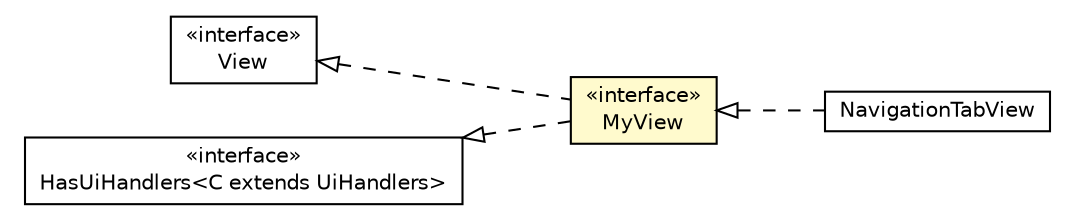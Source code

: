#!/usr/local/bin/dot
#
# Class diagram 
# Generated by UMLGraph version R5_6-24-gf6e263 (http://www.umlgraph.org/)
#

digraph G {
	edge [fontname="Helvetica",fontsize=10,labelfontname="Helvetica",labelfontsize=10];
	node [fontname="Helvetica",fontsize=10,shape=plaintext];
	nodesep=0.25;
	ranksep=0.5;
	rankdir=LR;
	// com.gwtplatform.mvp.client.View
	c266101 [label=<<table title="com.gwtplatform.mvp.client.View" border="0" cellborder="1" cellspacing="0" cellpadding="2" port="p" href="../../../../../../mvp/client/View.html">
		<tr><td><table border="0" cellspacing="0" cellpadding="1">
<tr><td align="center" balign="center"> &#171;interface&#187; </td></tr>
<tr><td align="center" balign="center"> View </td></tr>
		</table></td></tr>
		</table>>, URL="../../../../../../mvp/client/View.html", fontname="Helvetica", fontcolor="black", fontsize=10.0];
	// com.gwtplatform.mvp.client.HasUiHandlers<C extends com.gwtplatform.mvp.client.UiHandlers>
	c266121 [label=<<table title="com.gwtplatform.mvp.client.HasUiHandlers" border="0" cellborder="1" cellspacing="0" cellpadding="2" port="p" href="../../../../../../mvp/client/HasUiHandlers.html">
		<tr><td><table border="0" cellspacing="0" cellpadding="1">
<tr><td align="center" balign="center"> &#171;interface&#187; </td></tr>
<tr><td align="center" balign="center"> HasUiHandlers&lt;C extends UiHandlers&gt; </td></tr>
		</table></td></tr>
		</table>>, URL="../../../../../../mvp/client/HasUiHandlers.html", fontname="Helvetica", fontcolor="black", fontsize=10.0];
	// com.gwtplatform.carstore.client.application.cars.car.navigation.NavigationTabView
	c266345 [label=<<table title="com.gwtplatform.carstore.client.application.cars.car.navigation.NavigationTabView" border="0" cellborder="1" cellspacing="0" cellpadding="2" port="p" href="./NavigationTabView.html">
		<tr><td><table border="0" cellspacing="0" cellpadding="1">
<tr><td align="center" balign="center"> NavigationTabView </td></tr>
		</table></td></tr>
		</table>>, URL="./NavigationTabView.html", fontname="Helvetica", fontcolor="black", fontsize=10.0];
	// com.gwtplatform.carstore.client.application.cars.car.navigation.NavigationTabPresenter.MyView
	c266347 [label=<<table title="com.gwtplatform.carstore.client.application.cars.car.navigation.NavigationTabPresenter.MyView" border="0" cellborder="1" cellspacing="0" cellpadding="2" port="p" bgcolor="lemonChiffon" href="./NavigationTabPresenter.MyView.html">
		<tr><td><table border="0" cellspacing="0" cellpadding="1">
<tr><td align="center" balign="center"> &#171;interface&#187; </td></tr>
<tr><td align="center" balign="center"> MyView </td></tr>
		</table></td></tr>
		</table>>, URL="./NavigationTabPresenter.MyView.html", fontname="Helvetica", fontcolor="black", fontsize=10.0];
	//com.gwtplatform.carstore.client.application.cars.car.navigation.NavigationTabView implements com.gwtplatform.carstore.client.application.cars.car.navigation.NavigationTabPresenter.MyView
	c266347:p -> c266345:p [dir=back,arrowtail=empty,style=dashed];
	//com.gwtplatform.carstore.client.application.cars.car.navigation.NavigationTabPresenter.MyView implements com.gwtplatform.mvp.client.View
	c266101:p -> c266347:p [dir=back,arrowtail=empty,style=dashed];
	//com.gwtplatform.carstore.client.application.cars.car.navigation.NavigationTabPresenter.MyView implements com.gwtplatform.mvp.client.HasUiHandlers<C extends com.gwtplatform.mvp.client.UiHandlers>
	c266121:p -> c266347:p [dir=back,arrowtail=empty,style=dashed];
}

